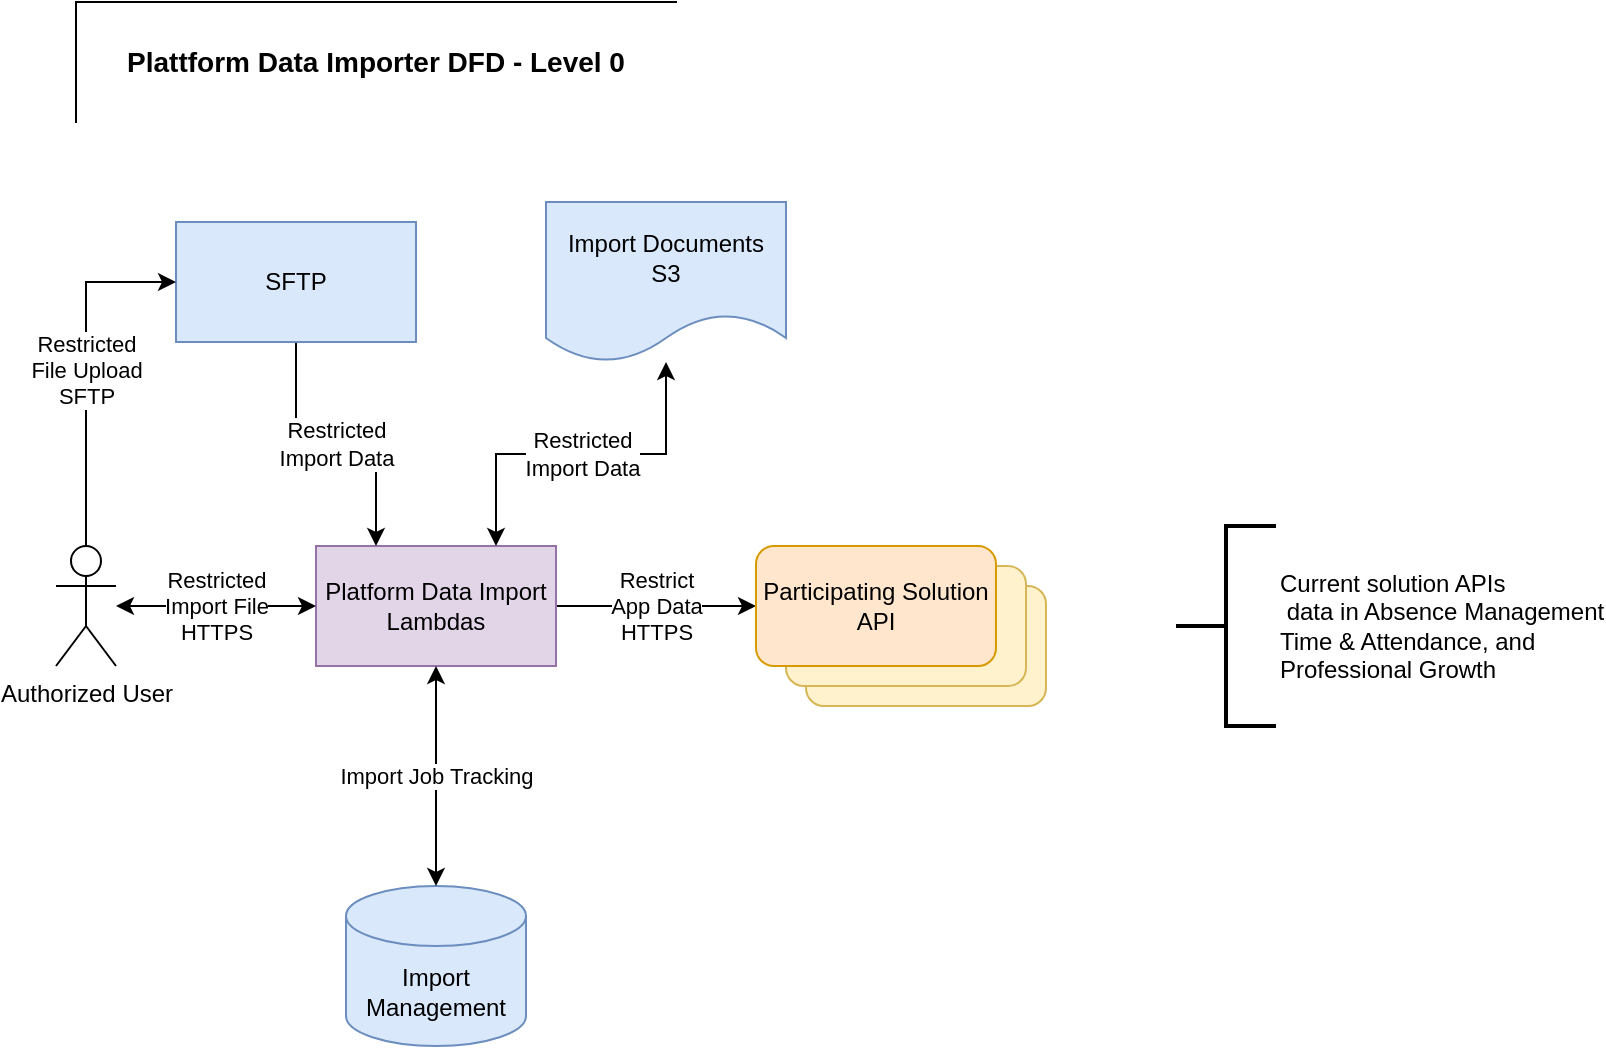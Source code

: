 <mxfile version="20.8.16" type="device"><diagram name="Page-1" id="g7S1QMbIfYLZPxOHycVF"><mxGraphModel dx="1356" dy="988" grid="1" gridSize="10" guides="1" tooltips="1" connect="1" arrows="1" fold="1" page="1" pageScale="1" pageWidth="850" pageHeight="1100" math="0" shadow="0"><root><mxCell id="0"/><mxCell id="1" parent="0"/><mxCell id="-g8zrjvSW6ZdotV9t9QR-7" value="Restrict &lt;br&gt;App Data&lt;br&gt;HTTPS" style="edgeStyle=orthogonalEdgeStyle;rounded=0;orthogonalLoop=1;jettySize=auto;html=1;exitX=1;exitY=0.5;exitDx=0;exitDy=0;entryX=0;entryY=0.5;entryDx=0;entryDy=0;" parent="1" source="-g8zrjvSW6ZdotV9t9QR-1" target="-g8zrjvSW6ZdotV9t9QR-8" edge="1"><mxGeometry relative="1" as="geometry"><mxPoint x="360" y="442" as="targetPoint"/><mxPoint x="340" y="462" as="sourcePoint"/></mxGeometry></mxCell><mxCell id="-g8zrjvSW6ZdotV9t9QR-1" value="Platform Data Import&lt;br&gt;Lambdas" style="rounded=0;whiteSpace=wrap;html=1;fillColor=#e1d5e7;strokeColor=#9673a6;" parent="1" vertex="1"><mxGeometry x="180" y="312" width="120" height="60" as="geometry"/></mxCell><mxCell id="-g8zrjvSW6ZdotV9t9QR-2" value="Import Management" style="shape=cylinder3;whiteSpace=wrap;html=1;boundedLbl=1;backgroundOutline=1;size=15;fillColor=#dae8fc;strokeColor=#6c8ebf;" parent="1" vertex="1"><mxGeometry x="195" y="482" width="90" height="80" as="geometry"/></mxCell><mxCell id="-g8zrjvSW6ZdotV9t9QR-3" value="Import Documents&lt;br&gt;S3" style="shape=document;whiteSpace=wrap;html=1;boundedLbl=1;fillColor=#dae8fc;strokeColor=#6c8ebf;" parent="1" vertex="1"><mxGeometry x="295" y="140" width="120" height="80" as="geometry"/></mxCell><mxCell id="-g8zrjvSW6ZdotV9t9QR-4" value="Authorized User" style="shape=umlActor;verticalLabelPosition=bottom;verticalAlign=top;html=1;outlineConnect=0;" parent="1" vertex="1"><mxGeometry x="50" y="312" width="30" height="60" as="geometry"/></mxCell><mxCell id="-g8zrjvSW6ZdotV9t9QR-5" value="Import Job Tracking" style="endArrow=classic;html=1;rounded=0;exitX=0.5;exitY=1;exitDx=0;exitDy=0;entryX=0.5;entryY=0;entryDx=0;entryDy=0;entryPerimeter=0;startArrow=classic;startFill=1;" parent="1" source="-g8zrjvSW6ZdotV9t9QR-1" target="-g8zrjvSW6ZdotV9t9QR-2" edge="1"><mxGeometry width="50" height="50" relative="1" as="geometry"><mxPoint x="350" y="452" as="sourcePoint"/><mxPoint x="400" y="402" as="targetPoint"/></mxGeometry></mxCell><mxCell id="-g8zrjvSW6ZdotV9t9QR-6" value="Restricted &lt;br&gt;Import Data" style="endArrow=classic;html=1;rounded=0;exitX=0.75;exitY=0;exitDx=0;exitDy=0;startArrow=classic;startFill=1;endFill=1;edgeStyle=orthogonalEdgeStyle;" parent="1" source="-g8zrjvSW6ZdotV9t9QR-1" target="-g8zrjvSW6ZdotV9t9QR-3" edge="1"><mxGeometry width="50" height="50" relative="1" as="geometry"><mxPoint x="240" y="302" as="sourcePoint"/><mxPoint x="290" y="252" as="targetPoint"/></mxGeometry></mxCell><mxCell id="-g8zrjvSW6ZdotV9t9QR-11" value="" style="rounded=1;whiteSpace=wrap;html=1;fillColor=#fff2cc;strokeColor=#d6b656;" parent="1" vertex="1"><mxGeometry x="425" y="332" width="120" height="60" as="geometry"/></mxCell><mxCell id="-g8zrjvSW6ZdotV9t9QR-10" value="" style="rounded=1;whiteSpace=wrap;html=1;fillColor=#fff2cc;strokeColor=#d6b656;" parent="1" vertex="1"><mxGeometry x="415" y="322" width="120" height="60" as="geometry"/></mxCell><mxCell id="-g8zrjvSW6ZdotV9t9QR-8" value="Participating Solution API" style="rounded=1;whiteSpace=wrap;html=1;fillColor=#ffe6cc;strokeColor=#d79b00;" parent="1" vertex="1"><mxGeometry x="400" y="312" width="120" height="60" as="geometry"/></mxCell><mxCell id="-g8zrjvSW6ZdotV9t9QR-9" value="Restricted&lt;br&gt;Import File&lt;br&gt;HTTPS" style="endArrow=classic;html=1;rounded=0;entryX=0;entryY=0.5;entryDx=0;entryDy=0;endFill=1;startArrow=classic;startFill=1;" parent="1" source="-g8zrjvSW6ZdotV9t9QR-4" target="-g8zrjvSW6ZdotV9t9QR-1" edge="1"><mxGeometry width="50" height="50" relative="1" as="geometry"><mxPoint x="110" y="412" as="sourcePoint"/><mxPoint x="160" y="362" as="targetPoint"/></mxGeometry></mxCell><mxCell id="-g8zrjvSW6ZdotV9t9QR-13" value="&lt;b&gt;&lt;font style=&quot;font-size: 14px;&quot;&gt;Plattform Data Importer DFD - Level 0&lt;/font&gt;&lt;/b&gt;" style="shape=partialRectangle;whiteSpace=wrap;html=1;bottom=0;right=0;fillColor=none;" parent="1" vertex="1"><mxGeometry x="60" y="40" width="300" height="60" as="geometry"/></mxCell><mxCell id="-g8zrjvSW6ZdotV9t9QR-14" value="Current solution APIs &lt;br&gt;&amp;nbsp;data in Absence Management&lt;br&gt;Time &amp;amp; Attendance, and&lt;br&gt;Professional Growth" style="strokeWidth=2;html=1;shape=mxgraph.flowchart.annotation_2;align=left;labelPosition=right;pointerEvents=1;" parent="1" vertex="1"><mxGeometry x="610" y="302" width="50" height="100" as="geometry"/></mxCell><mxCell id="uC9B9uNAOOguMvpaAFP9-3" value="Restricted &lt;br&gt;Import Data" style="edgeStyle=orthogonalEdgeStyle;rounded=0;orthogonalLoop=1;jettySize=auto;html=1;startArrow=none;startFill=0;endArrow=classic;endFill=1;entryX=0.25;entryY=0;entryDx=0;entryDy=0;" parent="1" source="uC9B9uNAOOguMvpaAFP9-1" target="-g8zrjvSW6ZdotV9t9QR-1" edge="1"><mxGeometry relative="1" as="geometry"/></mxCell><mxCell id="uC9B9uNAOOguMvpaAFP9-1" value="SFTP" style="rounded=0;whiteSpace=wrap;html=1;fillColor=#dae8fc;strokeColor=#6c8ebf;" parent="1" vertex="1"><mxGeometry x="110" y="150" width="120" height="60" as="geometry"/></mxCell><mxCell id="uC9B9uNAOOguMvpaAFP9-2" value="Restricted &lt;br&gt;File Upload&lt;br&gt;SFTP" style="endArrow=classic;html=1;rounded=0;entryX=0;entryY=0.5;entryDx=0;entryDy=0;exitX=0.5;exitY=0;exitDx=0;exitDy=0;exitPerimeter=0;edgeStyle=orthogonalEdgeStyle;" parent="1" source="-g8zrjvSW6ZdotV9t9QR-4" target="uC9B9uNAOOguMvpaAFP9-1" edge="1"><mxGeometry width="50" height="50" relative="1" as="geometry"><mxPoint x="80" y="652" as="sourcePoint"/><mxPoint x="130" y="602" as="targetPoint"/></mxGeometry></mxCell></root></mxGraphModel></diagram></mxfile>